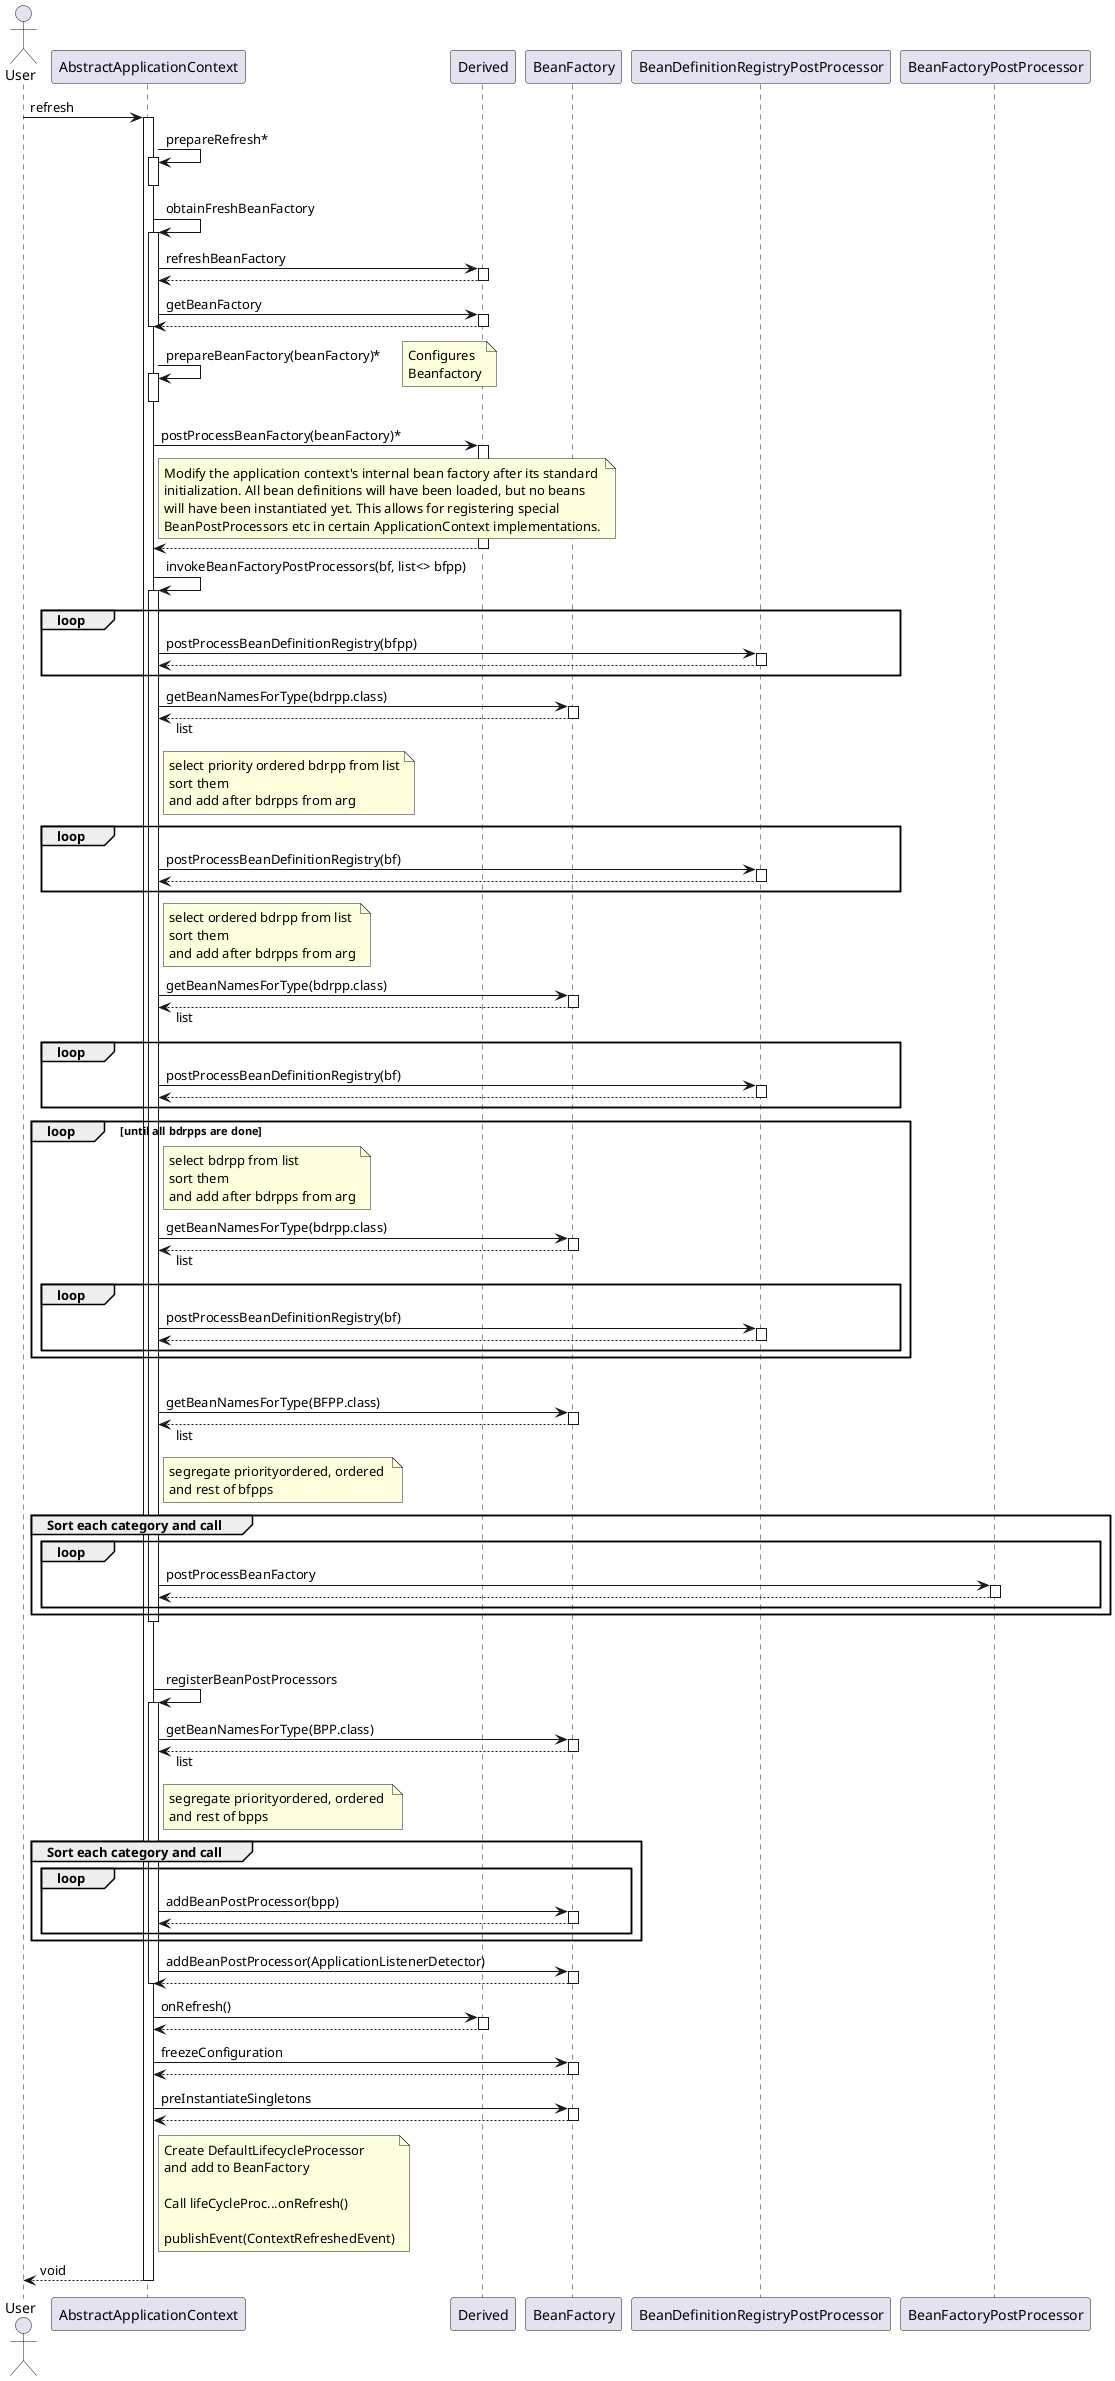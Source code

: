 @startuml Context Refresh
skinparam responseMessageBelowArrow true

actor User
participant AbstractApplicationContext as AAC
participant Derived
participant BeanFactory
participant BeanDefinitionRegistryPostProcessor as BDRPP
participant BeanFactoryPostProcessor as BFPP

autoactivate on
User -> AAC: refresh

AAC -> AAC : prepareRefresh*
deactivate

AAC -> AAC : obtainFreshBeanFactory

AAC -> Derived : refreshBeanFactory
AAC <-- Derived

AAC -> Derived : getBeanFactory
AAC <-- Derived

deactivate

AAC -> AAC : prepareBeanFactory(beanFactory)*
note right
Configures
Beanfactory
end note
deactivate

AAC -> Derived : postProcessBeanFactory(beanFactory)*
note right of AAC
Modify the application context's internal bean factory after its standard
initialization. All bean definitions will have been loaded, but no beans
will have been instantiated yet. This allows for registering special
BeanPostProcessors etc in certain ApplicationContext implementations.
end note
AAC <-- Derived

AAC -> AAC : invokeBeanFactoryPostProcessors(bf, list<> bfpp)
loop
AAC -> BDRPP : postProcessBeanDefinitionRegistry(bfpp)
AAC <-- BDRPP
end


AAC -> BeanFactory : getBeanNamesForType(bdrpp.class)
AAC <-- BeanFactory : list

note right of AAC
select priority ordered bdrpp from list
sort them
and add after bdrpps from arg
end note

loop
AAC -> BDRPP : postProcessBeanDefinitionRegistry(bf)
AAC <-- BDRPP
end

note right of AAC
select ordered bdrpp from list
sort them
and add after bdrpps from arg
end note

AAC -> BeanFactory : getBeanNamesForType(bdrpp.class)
AAC <-- BeanFactory : list

loop
AAC -> BDRPP : postProcessBeanDefinitionRegistry(bf)
AAC <-- BDRPP
end

loop  until all bdrpps are done

note right of AAC
select bdrpp from list
sort them
and add after bdrpps from arg
end note

AAC -> BeanFactory : getBeanNamesForType(bdrpp.class)
AAC <-- BeanFactory : list

loop
AAC -> BDRPP : postProcessBeanDefinitionRegistry(bf)
AAC <-- BDRPP
end

end

|||

AAC -> BeanFactory : getBeanNamesForType(BFPP.class)
AAC <-- BeanFactory : list

note right of AAC
segregate priorityordered, ordered 
and rest of bfpps
end note

group Sort each category and call
loop
AAC -> BFPP : postProcessBeanFactory
AAC <-- BFPP
end
end

deactivate

|||
|||

AAC -> AAC : registerBeanPostProcessors

AAC -> BeanFactory : getBeanNamesForType(BPP.class)
AAC <-- BeanFactory : list

note right of AAC
segregate priorityordered, ordered 
and rest of bpps
end note

group Sort each category and call
loop
AAC -> BeanFactory : addBeanPostProcessor(bpp)
AAC <-- BeanFactory
end
end

AAC -> BeanFactory : addBeanPostProcessor(ApplicationListenerDetector)
AAC <-- BeanFactory
deactivate


AAC -> Derived : onRefresh()
AAC <-- Derived

AAC -> BeanFactory : freezeConfiguration
AAC <-- BeanFactory

AAC -> BeanFactory : preInstantiateSingletons
AAC <-- BeanFactory

note right of AAC
Create DefaultLifecycleProcessor
and add to BeanFactory
 
Call lifeCycleProc...onRefresh()
 
publishEvent(ContextRefreshedEvent)
end note

return void


@enduml